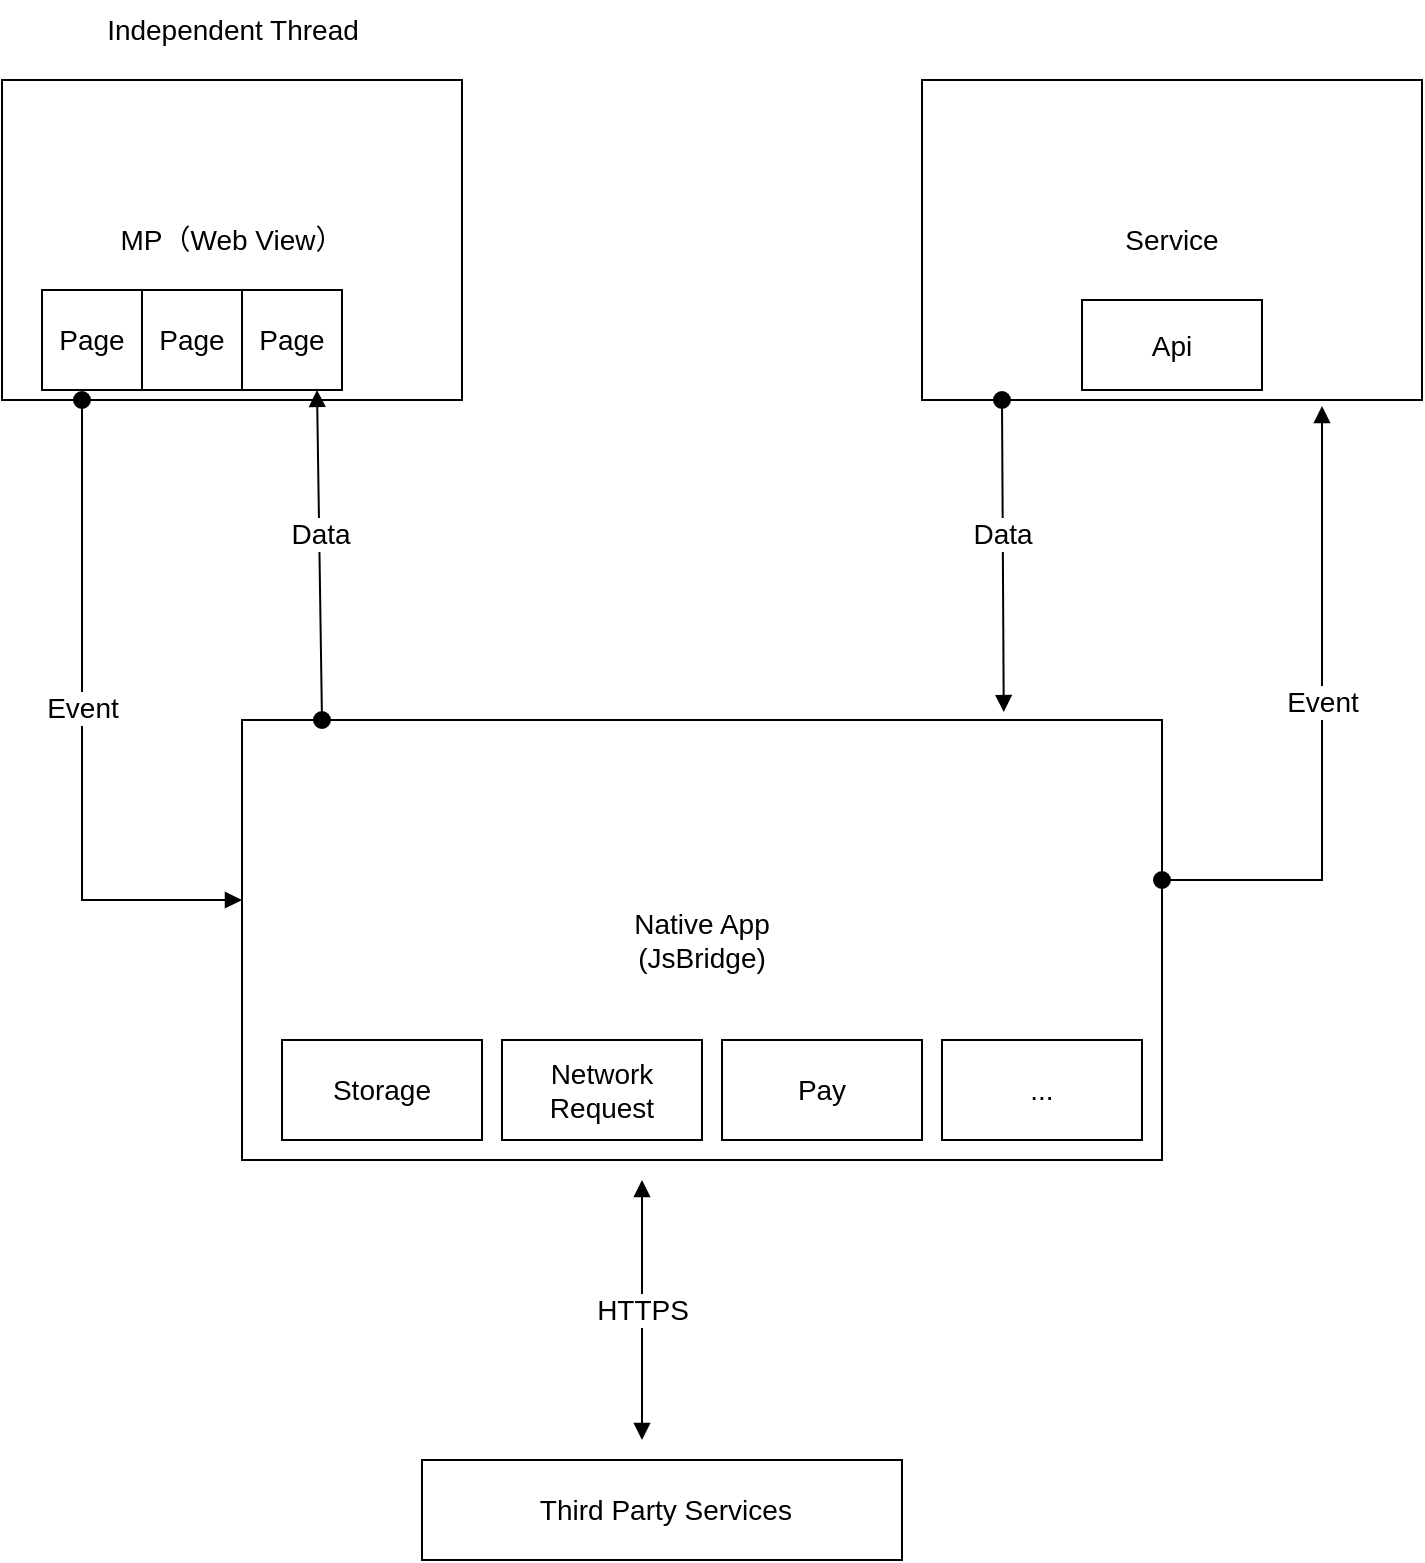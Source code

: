 <mxfile version="20.2.2" type="github">
  <diagram name="Page-1" id="2ca16b54-16f6-2749-3443-fa8db7711227">
    <mxGraphModel dx="2066" dy="1129" grid="1" gridSize="10" guides="1" tooltips="1" connect="1" arrows="1" fold="1" page="1" pageScale="1" pageWidth="1100" pageHeight="850" background="none" math="0" shadow="0">
      <root>
        <mxCell id="0" />
        <mxCell id="1" parent="0" />
        <mxCell id="kUiwtPWe92aiPqsqUSdf-5" value="Native App&lt;br&gt;(JsBridge)" style="rounded=0;whiteSpace=wrap;html=1;fontSize=14;" vertex="1" parent="1">
          <mxGeometry x="200" y="480" width="460" height="220" as="geometry" />
        </mxCell>
        <mxCell id="kUiwtPWe92aiPqsqUSdf-6" value="MP（Web View）" style="rounded=0;whiteSpace=wrap;html=1;fontSize=14;" vertex="1" parent="1">
          <mxGeometry x="80" y="160" width="230" height="160" as="geometry" />
        </mxCell>
        <mxCell id="kUiwtPWe92aiPqsqUSdf-7" value="Service" style="rounded=0;whiteSpace=wrap;html=1;fontSize=14;" vertex="1" parent="1">
          <mxGeometry x="540" y="160" width="250" height="160" as="geometry" />
        </mxCell>
        <mxCell id="kUiwtPWe92aiPqsqUSdf-10" value="Event" style="html=1;verticalAlign=bottom;startArrow=oval;startFill=1;endArrow=block;startSize=8;rounded=0;fontSize=14;" edge="1" parent="1">
          <mxGeometry width="60" relative="1" as="geometry">
            <mxPoint x="120" y="320" as="sourcePoint" />
            <mxPoint x="200" y="570" as="targetPoint" />
            <Array as="points">
              <mxPoint x="120" y="570" />
            </Array>
          </mxGeometry>
        </mxCell>
        <mxCell id="kUiwtPWe92aiPqsqUSdf-13" value="Data" style="html=1;verticalAlign=bottom;startArrow=oval;startFill=1;endArrow=block;startSize=8;rounded=0;fontSize=14;entryX=0.75;entryY=1;entryDx=0;entryDy=0;" edge="1" parent="1" target="kUiwtPWe92aiPqsqUSdf-16">
          <mxGeometry width="60" relative="1" as="geometry">
            <mxPoint x="240" y="480" as="sourcePoint" />
            <mxPoint x="240" y="330" as="targetPoint" />
          </mxGeometry>
        </mxCell>
        <mxCell id="kUiwtPWe92aiPqsqUSdf-14" value="Page" style="whiteSpace=wrap;html=1;aspect=fixed;fontSize=14;" vertex="1" parent="1">
          <mxGeometry x="100" y="265" width="50" height="50" as="geometry" />
        </mxCell>
        <mxCell id="kUiwtPWe92aiPqsqUSdf-15" value="Page" style="whiteSpace=wrap;html=1;aspect=fixed;fontSize=14;" vertex="1" parent="1">
          <mxGeometry x="150" y="265" width="50" height="50" as="geometry" />
        </mxCell>
        <mxCell id="kUiwtPWe92aiPqsqUSdf-16" value="Page" style="whiteSpace=wrap;html=1;aspect=fixed;fontSize=14;" vertex="1" parent="1">
          <mxGeometry x="200" y="265" width="50" height="50" as="geometry" />
        </mxCell>
        <mxCell id="kUiwtPWe92aiPqsqUSdf-17" value="Storage" style="rounded=0;whiteSpace=wrap;html=1;fontSize=14;" vertex="1" parent="1">
          <mxGeometry x="220" y="640" width="100" height="50" as="geometry" />
        </mxCell>
        <mxCell id="kUiwtPWe92aiPqsqUSdf-18" value="Network Request" style="rounded=0;whiteSpace=wrap;html=1;fontSize=14;" vertex="1" parent="1">
          <mxGeometry x="330" y="640" width="100" height="50" as="geometry" />
        </mxCell>
        <mxCell id="kUiwtPWe92aiPqsqUSdf-19" value="Event" style="html=1;verticalAlign=bottom;startArrow=oval;startFill=1;endArrow=block;startSize=8;rounded=0;fontSize=14;entryX=0.8;entryY=1.019;entryDx=0;entryDy=0;entryPerimeter=0;" edge="1" parent="1" target="kUiwtPWe92aiPqsqUSdf-7">
          <mxGeometry width="60" relative="1" as="geometry">
            <mxPoint x="660" y="560" as="sourcePoint" />
            <mxPoint x="740" y="470" as="targetPoint" />
            <Array as="points">
              <mxPoint x="740" y="560" />
            </Array>
          </mxGeometry>
        </mxCell>
        <mxCell id="kUiwtPWe92aiPqsqUSdf-20" value="Api" style="rounded=0;whiteSpace=wrap;html=1;fontSize=14;" vertex="1" parent="1">
          <mxGeometry x="620" y="270" width="90" height="45" as="geometry" />
        </mxCell>
        <mxCell id="kUiwtPWe92aiPqsqUSdf-21" value="Data" style="html=1;verticalAlign=bottom;startArrow=oval;startFill=1;endArrow=block;startSize=8;rounded=0;fontSize=14;entryX=0.828;entryY=-0.018;entryDx=0;entryDy=0;entryPerimeter=0;" edge="1" parent="1" target="kUiwtPWe92aiPqsqUSdf-5">
          <mxGeometry width="60" relative="1" as="geometry">
            <mxPoint x="580" y="320" as="sourcePoint" />
            <mxPoint x="580" y="440" as="targetPoint" />
          </mxGeometry>
        </mxCell>
        <mxCell id="kUiwtPWe92aiPqsqUSdf-22" value="&amp;nbsp;Third Party Services" style="rounded=0;whiteSpace=wrap;html=1;fontSize=14;" vertex="1" parent="1">
          <mxGeometry x="290" y="850" width="240" height="50" as="geometry" />
        </mxCell>
        <mxCell id="kUiwtPWe92aiPqsqUSdf-23" value="HTTPS" style="endArrow=block;startArrow=block;endFill=1;startFill=1;html=1;rounded=0;fontSize=14;" edge="1" parent="1">
          <mxGeometry width="160" relative="1" as="geometry">
            <mxPoint x="400" y="840" as="sourcePoint" />
            <mxPoint x="400" y="710" as="targetPoint" />
          </mxGeometry>
        </mxCell>
        <mxCell id="kUiwtPWe92aiPqsqUSdf-24" value="Pay" style="rounded=0;whiteSpace=wrap;html=1;fontSize=14;" vertex="1" parent="1">
          <mxGeometry x="440" y="640" width="100" height="50" as="geometry" />
        </mxCell>
        <mxCell id="kUiwtPWe92aiPqsqUSdf-25" value="..." style="rounded=0;whiteSpace=wrap;html=1;fontSize=14;" vertex="1" parent="1">
          <mxGeometry x="550" y="640" width="100" height="50" as="geometry" />
        </mxCell>
        <mxCell id="kUiwtPWe92aiPqsqUSdf-26" value="Independent Thread" style="text;html=1;strokeColor=none;fillColor=none;align=center;verticalAlign=middle;whiteSpace=wrap;rounded=0;fontSize=14;" vertex="1" parent="1">
          <mxGeometry x="112.5" y="120" width="165" height="30" as="geometry" />
        </mxCell>
      </root>
    </mxGraphModel>
  </diagram>
</mxfile>
